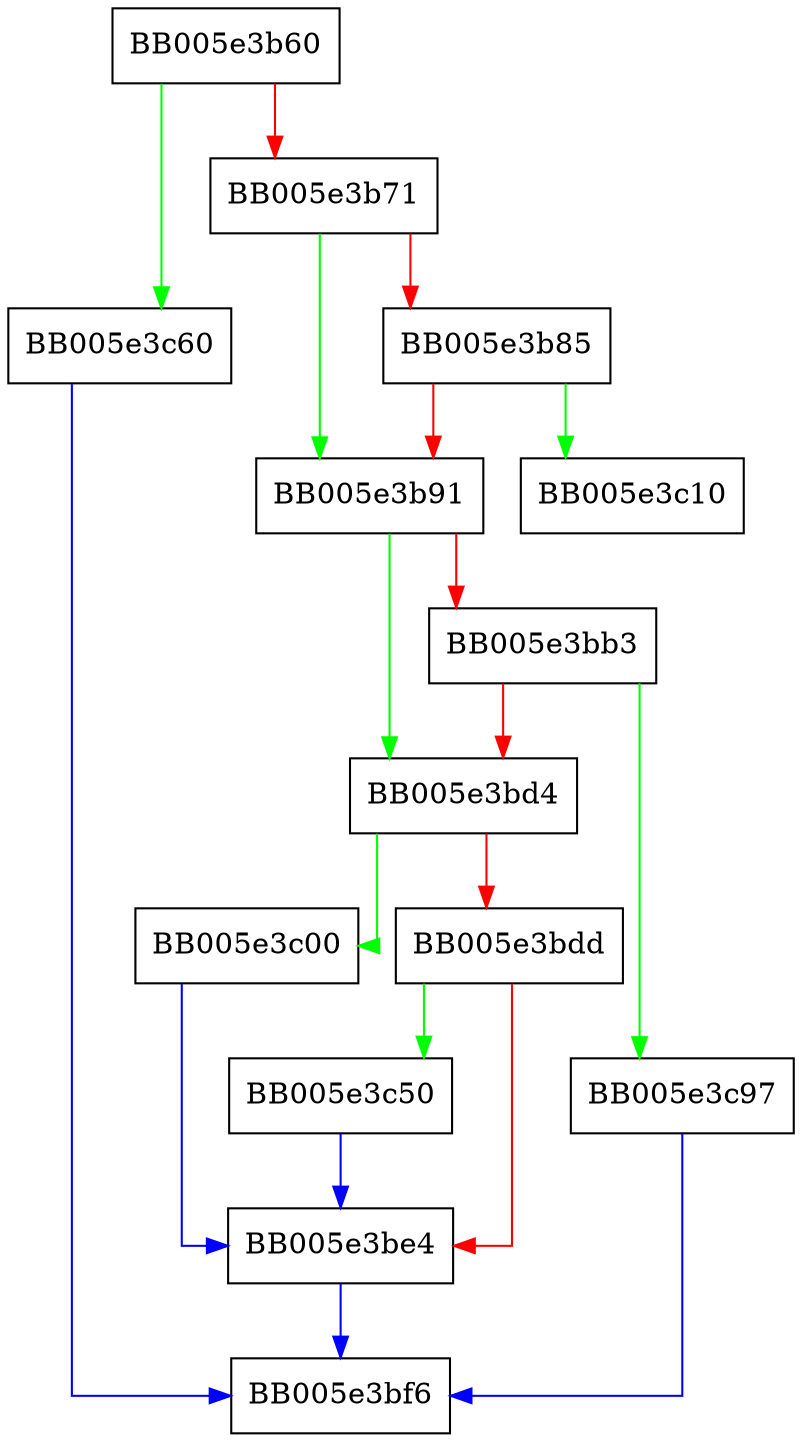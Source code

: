 digraph OSSL_HTTP_REQ_CTX_set_expected {
  node [shape="box"];
  graph [splines=ortho];
  BB005e3b60 -> BB005e3c60 [color="green"];
  BB005e3b60 -> BB005e3b71 [color="red"];
  BB005e3b71 -> BB005e3b91 [color="green"];
  BB005e3b71 -> BB005e3b85 [color="red"];
  BB005e3b85 -> BB005e3c10 [color="green"];
  BB005e3b85 -> BB005e3b91 [color="red"];
  BB005e3b91 -> BB005e3bd4 [color="green"];
  BB005e3b91 -> BB005e3bb3 [color="red"];
  BB005e3bb3 -> BB005e3c97 [color="green"];
  BB005e3bb3 -> BB005e3bd4 [color="red"];
  BB005e3bd4 -> BB005e3c00 [color="green"];
  BB005e3bd4 -> BB005e3bdd [color="red"];
  BB005e3bdd -> BB005e3c50 [color="green"];
  BB005e3bdd -> BB005e3be4 [color="red"];
  BB005e3be4 -> BB005e3bf6 [color="blue"];
  BB005e3c00 -> BB005e3be4 [color="blue"];
  BB005e3c50 -> BB005e3be4 [color="blue"];
  BB005e3c60 -> BB005e3bf6 [color="blue"];
  BB005e3c97 -> BB005e3bf6 [color="blue"];
}